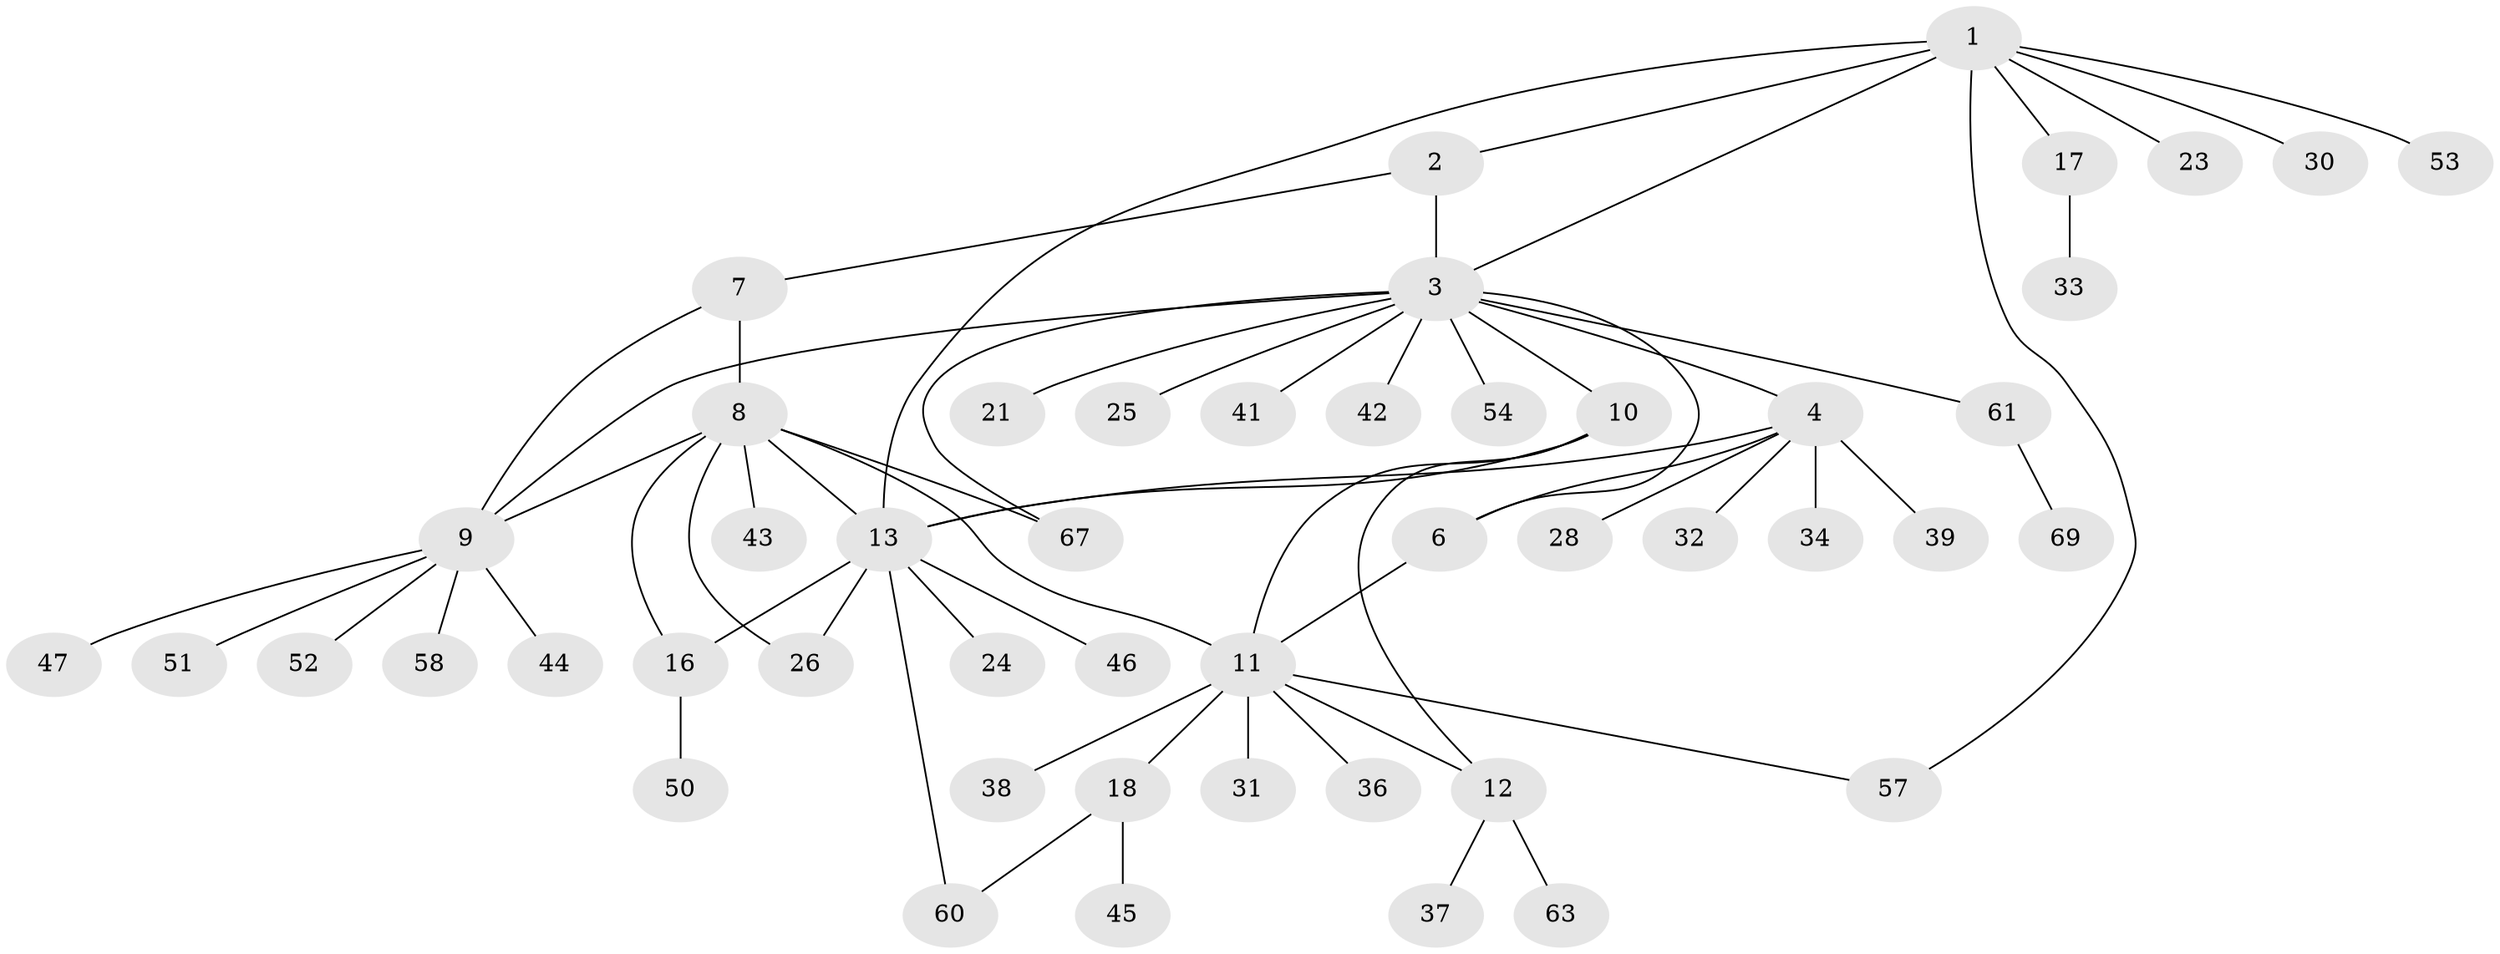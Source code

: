 // Generated by graph-tools (version 1.1) at 2025/52/02/27/25 19:52:21]
// undirected, 49 vertices, 63 edges
graph export_dot {
graph [start="1"]
  node [color=gray90,style=filled];
  1 [super="+14"];
  2 [super="+35"];
  3 [super="+5"];
  4 [super="+19"];
  6;
  7;
  8 [super="+48"];
  9 [super="+27"];
  10;
  11 [super="+55"];
  12 [super="+22"];
  13 [super="+15"];
  16 [super="+20"];
  17 [super="+62"];
  18 [super="+66"];
  21 [super="+29"];
  23;
  24;
  25 [super="+56"];
  26 [super="+49"];
  28 [super="+59"];
  30;
  31;
  32 [super="+40"];
  33;
  34;
  36;
  37 [super="+64"];
  38;
  39;
  41;
  42;
  43;
  44 [super="+68"];
  45;
  46;
  47;
  50;
  51;
  52;
  53;
  54 [super="+65"];
  57;
  58;
  60;
  61;
  63;
  67;
  69;
  1 -- 2;
  1 -- 3;
  1 -- 30;
  1 -- 53;
  1 -- 57;
  1 -- 13 [weight=2];
  1 -- 17;
  1 -- 23;
  2 -- 3;
  2 -- 7;
  3 -- 10;
  3 -- 54;
  3 -- 61;
  3 -- 4;
  3 -- 67;
  3 -- 6;
  3 -- 9;
  3 -- 41;
  3 -- 42;
  3 -- 21;
  3 -- 25;
  4 -- 6;
  4 -- 28;
  4 -- 34;
  4 -- 39;
  4 -- 13;
  4 -- 32;
  6 -- 11;
  7 -- 8;
  7 -- 9;
  8 -- 9;
  8 -- 11;
  8 -- 16;
  8 -- 43;
  8 -- 67;
  8 -- 13;
  8 -- 26;
  9 -- 44;
  9 -- 47;
  9 -- 51;
  9 -- 52;
  9 -- 58;
  10 -- 11;
  10 -- 12;
  10 -- 13;
  11 -- 12;
  11 -- 18;
  11 -- 31;
  11 -- 36;
  11 -- 38;
  11 -- 57;
  12 -- 63;
  12 -- 37;
  13 -- 24;
  13 -- 26;
  13 -- 46;
  13 -- 16 [weight=2];
  13 -- 60;
  16 -- 50;
  17 -- 33;
  18 -- 45;
  18 -- 60;
  61 -- 69;
}
